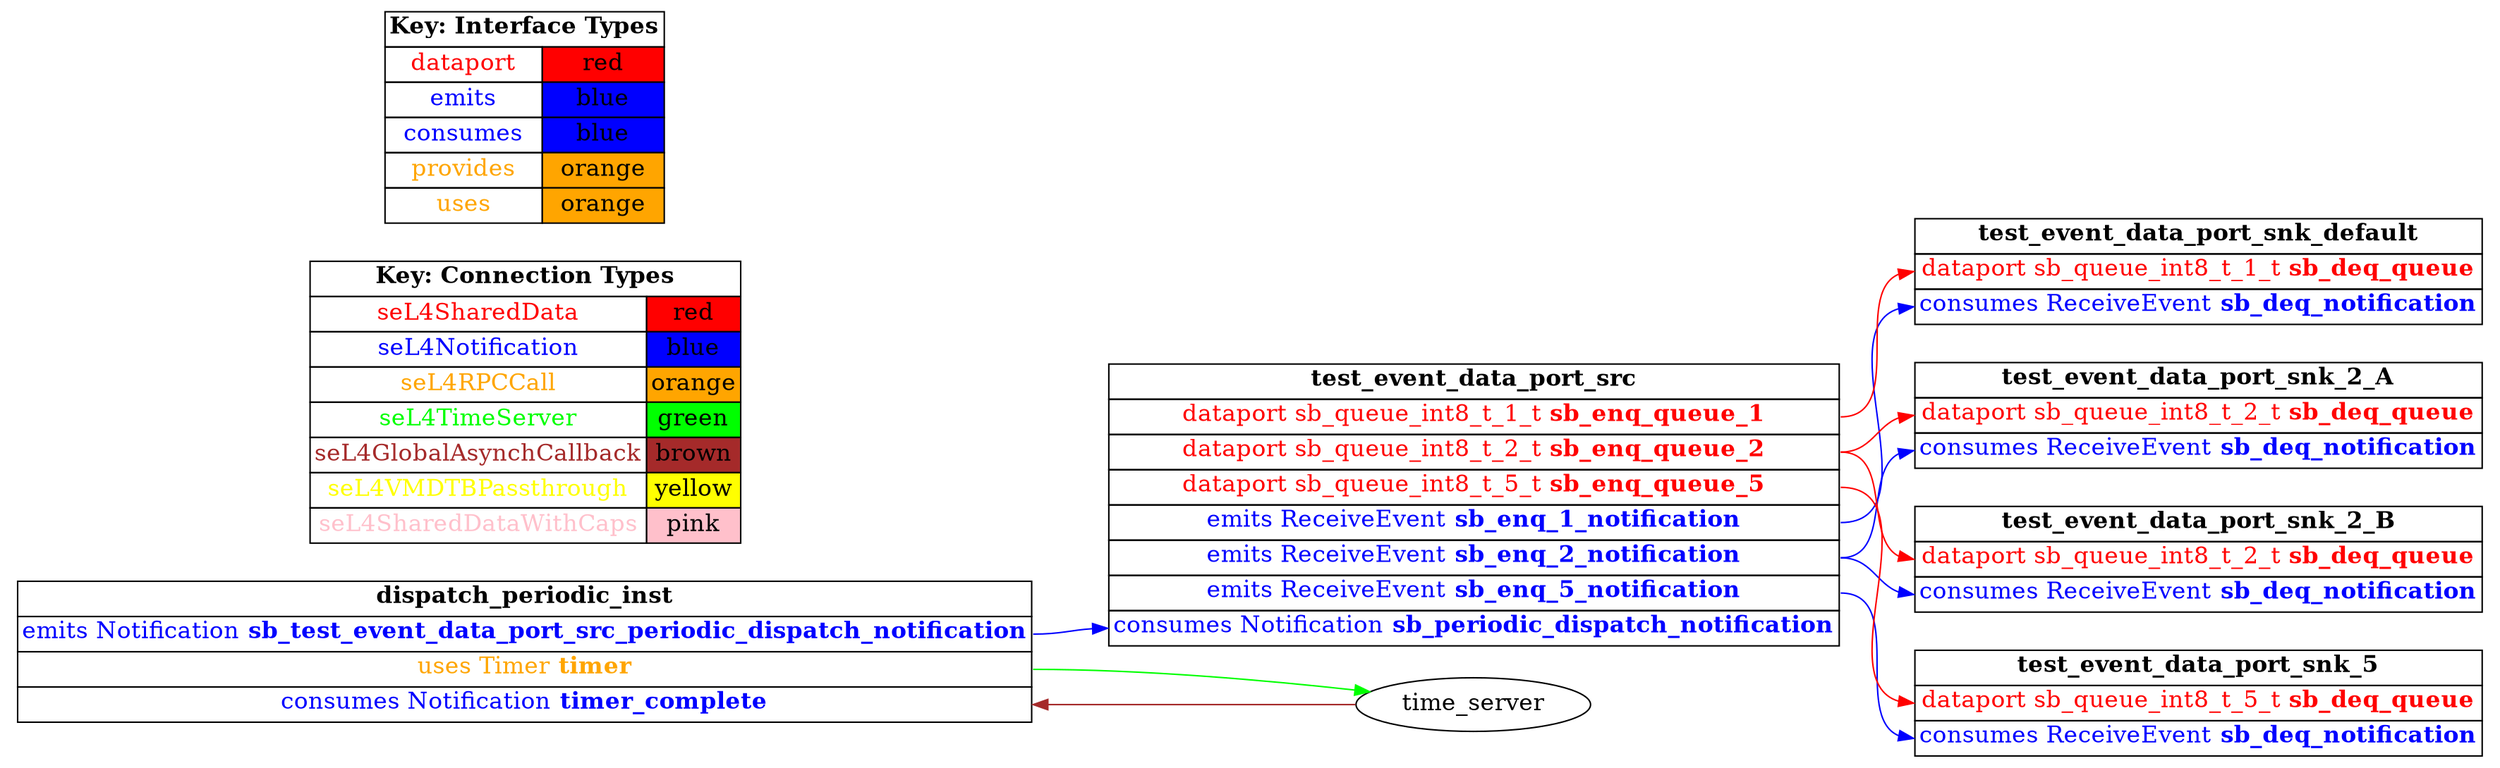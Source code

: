 digraph g {
graph [
  overlap = false,
  rankdir = "LR"
];
node [
  fontsize = "16",
  shape = "ellipse"
];
edge [
];

test_event_data_port_src [
  label=<
    <TABLE BORDER="0" CELLBORDER="1" CELLSPACING="0">
      <TR><TD><B>test_event_data_port_src</B></TD></TR>
      <TR><TD PORT="sb_enq_queue_1"><FONT COLOR="red">dataport sb_queue_int8_t_1_t <B>sb_enq_queue_1</B></FONT></TD></TR>
      <TR><TD PORT="sb_enq_queue_2"><FONT COLOR="red">dataport sb_queue_int8_t_2_t <B>sb_enq_queue_2</B></FONT></TD></TR>
      <TR><TD PORT="sb_enq_queue_5"><FONT COLOR="red">dataport sb_queue_int8_t_5_t <B>sb_enq_queue_5</B></FONT></TD></TR>
      <TR><TD PORT="sb_enq_1_notification"><FONT COLOR="blue">emits ReceiveEvent <B>sb_enq_1_notification</B></FONT></TD></TR>
      <TR><TD PORT="sb_enq_2_notification"><FONT COLOR="blue">emits ReceiveEvent <B>sb_enq_2_notification</B></FONT></TD></TR>
      <TR><TD PORT="sb_enq_5_notification"><FONT COLOR="blue">emits ReceiveEvent <B>sb_enq_5_notification</B></FONT></TD></TR>
      <TR><TD PORT="sb_periodic_dispatch_notification"><FONT COLOR="blue">consumes Notification <B>sb_periodic_dispatch_notification</B></FONT></TD></TR>"
    </TABLE>
  >
  shape=plaintext
];

test_event_data_port_snk_default [
  label=<
    <TABLE BORDER="0" CELLBORDER="1" CELLSPACING="0">
      <TR><TD><B>test_event_data_port_snk_default</B></TD></TR>
      <TR><TD PORT="sb_deq_queue"><FONT COLOR="red">dataport sb_queue_int8_t_1_t <B>sb_deq_queue</B></FONT></TD></TR>
      <TR><TD PORT="sb_deq_notification"><FONT COLOR="blue">consumes ReceiveEvent <B>sb_deq_notification</B></FONT></TD></TR>"
    </TABLE>
  >
  shape=plaintext
];

test_event_data_port_snk_2_A [
  label=<
    <TABLE BORDER="0" CELLBORDER="1" CELLSPACING="0">
      <TR><TD><B>test_event_data_port_snk_2_A</B></TD></TR>
      <TR><TD PORT="sb_deq_queue"><FONT COLOR="red">dataport sb_queue_int8_t_2_t <B>sb_deq_queue</B></FONT></TD></TR>
      <TR><TD PORT="sb_deq_notification"><FONT COLOR="blue">consumes ReceiveEvent <B>sb_deq_notification</B></FONT></TD></TR>"
    </TABLE>
  >
  shape=plaintext
];

test_event_data_port_snk_2_B [
  label=<
    <TABLE BORDER="0" CELLBORDER="1" CELLSPACING="0">
      <TR><TD><B>test_event_data_port_snk_2_B</B></TD></TR>
      <TR><TD PORT="sb_deq_queue"><FONT COLOR="red">dataport sb_queue_int8_t_2_t <B>sb_deq_queue</B></FONT></TD></TR>
      <TR><TD PORT="sb_deq_notification"><FONT COLOR="blue">consumes ReceiveEvent <B>sb_deq_notification</B></FONT></TD></TR>"
    </TABLE>
  >
  shape=plaintext
];

test_event_data_port_snk_5 [
  label=<
    <TABLE BORDER="0" CELLBORDER="1" CELLSPACING="0">
      <TR><TD><B>test_event_data_port_snk_5</B></TD></TR>
      <TR><TD PORT="sb_deq_queue"><FONT COLOR="red">dataport sb_queue_int8_t_5_t <B>sb_deq_queue</B></FONT></TD></TR>
      <TR><TD PORT="sb_deq_notification"><FONT COLOR="blue">consumes ReceiveEvent <B>sb_deq_notification</B></FONT></TD></TR>"
    </TABLE>
  >
  shape=plaintext
];

dispatch_periodic_inst [
  label=<
    <TABLE BORDER="0" CELLBORDER="1" CELLSPACING="0">
      <TR><TD><B>dispatch_periodic_inst</B></TD></TR>
      <TR><TD PORT="sb_test_event_data_port_src_periodic_dispatch_notification"><FONT COLOR="blue">emits Notification <B>sb_test_event_data_port_src_periodic_dispatch_notification</B></FONT></TD></TR>
      <TR><TD PORT="timer"><FONT COLOR="orange">uses Timer <B>timer</B></FONT></TD></TR>
      <TR><TD PORT="timer_complete"><FONT COLOR="blue">consumes Notification <B>timer_complete</B></FONT></TD></TR>"
    </TABLE>
  >
  shape=plaintext
];

connectiontypekey [
  label=<
   <TABLE BORDER="0" CELLBORDER="1" CELLSPACING="0">
     <TR><TD COLSPAN="2"><B>Key: Connection Types</B></TD></TR>
     <TR><TD><FONT COLOR="red">seL4SharedData</FONT></TD><TD BGCOLOR="red">red</TD></TR>
     <TR><TD><FONT COLOR="blue">seL4Notification</FONT></TD><TD BGCOLOR="blue">blue</TD></TR>
     <TR><TD><FONT COLOR="orange">seL4RPCCall</FONT></TD><TD BGCOLOR="orange">orange</TD></TR>
     <TR><TD><FONT COLOR="green">seL4TimeServer</FONT></TD><TD BGCOLOR="green">green</TD></TR>
     <TR><TD><FONT COLOR="brown">seL4GlobalAsynchCallback</FONT></TD><TD BGCOLOR="brown">brown</TD></TR>
     <TR><TD><FONT COLOR="yellow">seL4VMDTBPassthrough</FONT></TD><TD BGCOLOR="yellow">yellow</TD></TR>
     <TR><TD><FONT COLOR="pink">seL4SharedDataWithCaps</FONT></TD><TD BGCOLOR="pink">pink</TD></TR>
   </TABLE>
  >
  shape=plaintext
];

interfacetypekey [
  label=<
   <TABLE BORDER="0" CELLBORDER="1" CELLSPACING="0">
     <TR><TD COLSPAN="2"><B>Key: Interface Types</B></TD></TR>
     <TR><TD><FONT COLOR="red">dataport</FONT></TD><TD BGCOLOR="red">red</TD></TR>
     <TR><TD><FONT COLOR="blue">emits</FONT></TD><TD BGCOLOR="blue">blue</TD></TR>
     <TR><TD><FONT COLOR="blue">consumes</FONT></TD><TD BGCOLOR="blue">blue</TD></TR>
     <TR><TD><FONT COLOR="orange">provides</FONT></TD><TD BGCOLOR="orange">orange</TD></TR>
     <TR><TD><FONT COLOR="orange">uses</FONT></TD><TD BGCOLOR="orange">orange</TD></TR>
   </TABLE>
  >
  shape=plaintext
];

"test_event_data_port_src":sb_enq_1_notification -> "test_event_data_port_snk_default":sb_deq_notification [
  color="blue"
  //label = "seL4Notification"
  id = conn1

];

"test_event_data_port_src":sb_enq_queue_1 -> "test_event_data_port_snk_default":sb_deq_queue [
  color="red"
  //label = "seL4SharedData"
  id = conn2

];

"test_event_data_port_src":sb_enq_2_notification -> "test_event_data_port_snk_2_A":sb_deq_notification [
  color="blue"
  //label = "seL4Notification"
  id = conn3

];

"test_event_data_port_src":sb_enq_2_notification -> "test_event_data_port_snk_2_B":sb_deq_notification [
  color="blue"
  //label = "seL4Notification"
  id = conn3

];

"test_event_data_port_src":sb_enq_queue_2 -> "test_event_data_port_snk_2_A":sb_deq_queue [
  color="red"
  //label = "seL4SharedData"
  id = conn4

];

"test_event_data_port_src":sb_enq_queue_2 -> "test_event_data_port_snk_2_B":sb_deq_queue [
  color="red"
  //label = "seL4SharedData"
  id = conn4

];

"test_event_data_port_src":sb_enq_5_notification -> "test_event_data_port_snk_5":sb_deq_notification [
  color="blue"
  //label = "seL4Notification"
  id = conn5

];

"test_event_data_port_src":sb_enq_queue_5 -> "test_event_data_port_snk_5":sb_deq_queue [
  color="red"
  //label = "seL4SharedData"
  id = conn6

];

"dispatch_periodic_inst":sb_test_event_data_port_src_periodic_dispatch_notification -> "test_event_data_port_src":sb_periodic_dispatch_notification [
  color="blue"
  //label = "seL4Notification"
  id = conn7

];

"dispatch_periodic_inst":timer -> "time_server":the_timer [
  color="green"
  //label = "seL4TimeServer"
  id = conn8

];

"time_server":timer_notification -> "dispatch_periodic_inst":timer_complete [
  color="brown"
  //label = "seL4GlobalAsynchCallback"
  id = conn9

];

}